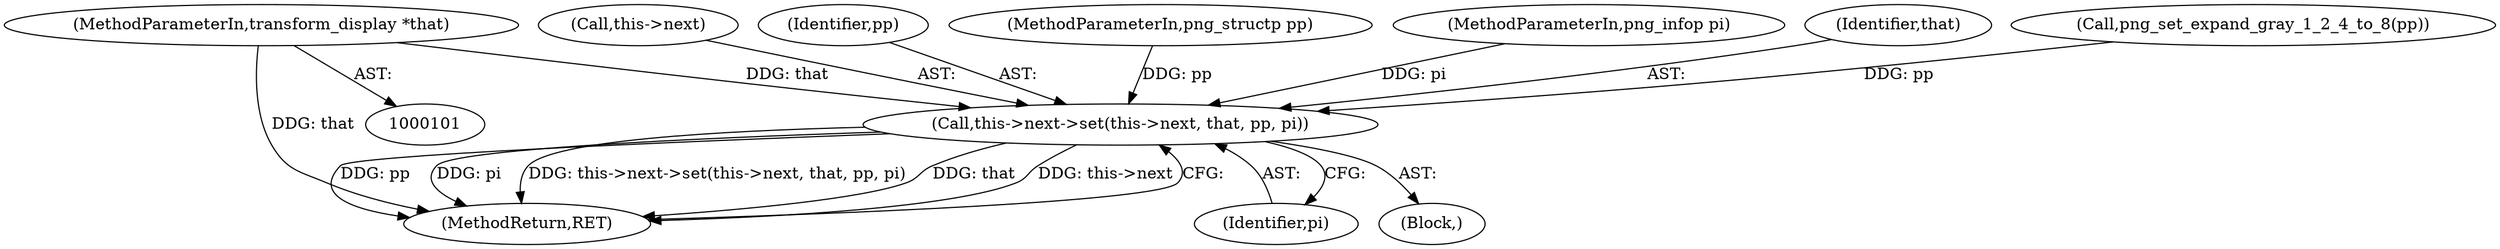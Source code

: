 digraph "0_Android_9d4853418ab2f754c2b63e091c29c5529b8b86ca_66@pointer" {
"1000103" [label="(MethodParameterIn,transform_display *that)"];
"1000109" [label="(Call,this->next->set(this->next, that, pp, pi))"];
"1000115" [label="(Identifier,pi)"];
"1000103" [label="(MethodParameterIn,transform_display *that)"];
"1000116" [label="(MethodReturn,RET)"];
"1000109" [label="(Call,this->next->set(this->next, that, pp, pi))"];
"1000110" [label="(Call,this->next)"];
"1000114" [label="(Identifier,pp)"];
"1000104" [label="(MethodParameterIn,png_structp pp)"];
"1000105" [label="(MethodParameterIn,png_infop pi)"];
"1000113" [label="(Identifier,that)"];
"1000107" [label="(Call,png_set_expand_gray_1_2_4_to_8(pp))"];
"1000106" [label="(Block,)"];
"1000103" -> "1000101"  [label="AST: "];
"1000103" -> "1000116"  [label="DDG: that"];
"1000103" -> "1000109"  [label="DDG: that"];
"1000109" -> "1000106"  [label="AST: "];
"1000109" -> "1000115"  [label="CFG: "];
"1000110" -> "1000109"  [label="AST: "];
"1000113" -> "1000109"  [label="AST: "];
"1000114" -> "1000109"  [label="AST: "];
"1000115" -> "1000109"  [label="AST: "];
"1000116" -> "1000109"  [label="CFG: "];
"1000109" -> "1000116"  [label="DDG: pp"];
"1000109" -> "1000116"  [label="DDG: pi"];
"1000109" -> "1000116"  [label="DDG: this->next->set(this->next, that, pp, pi)"];
"1000109" -> "1000116"  [label="DDG: that"];
"1000109" -> "1000116"  [label="DDG: this->next"];
"1000107" -> "1000109"  [label="DDG: pp"];
"1000104" -> "1000109"  [label="DDG: pp"];
"1000105" -> "1000109"  [label="DDG: pi"];
}
